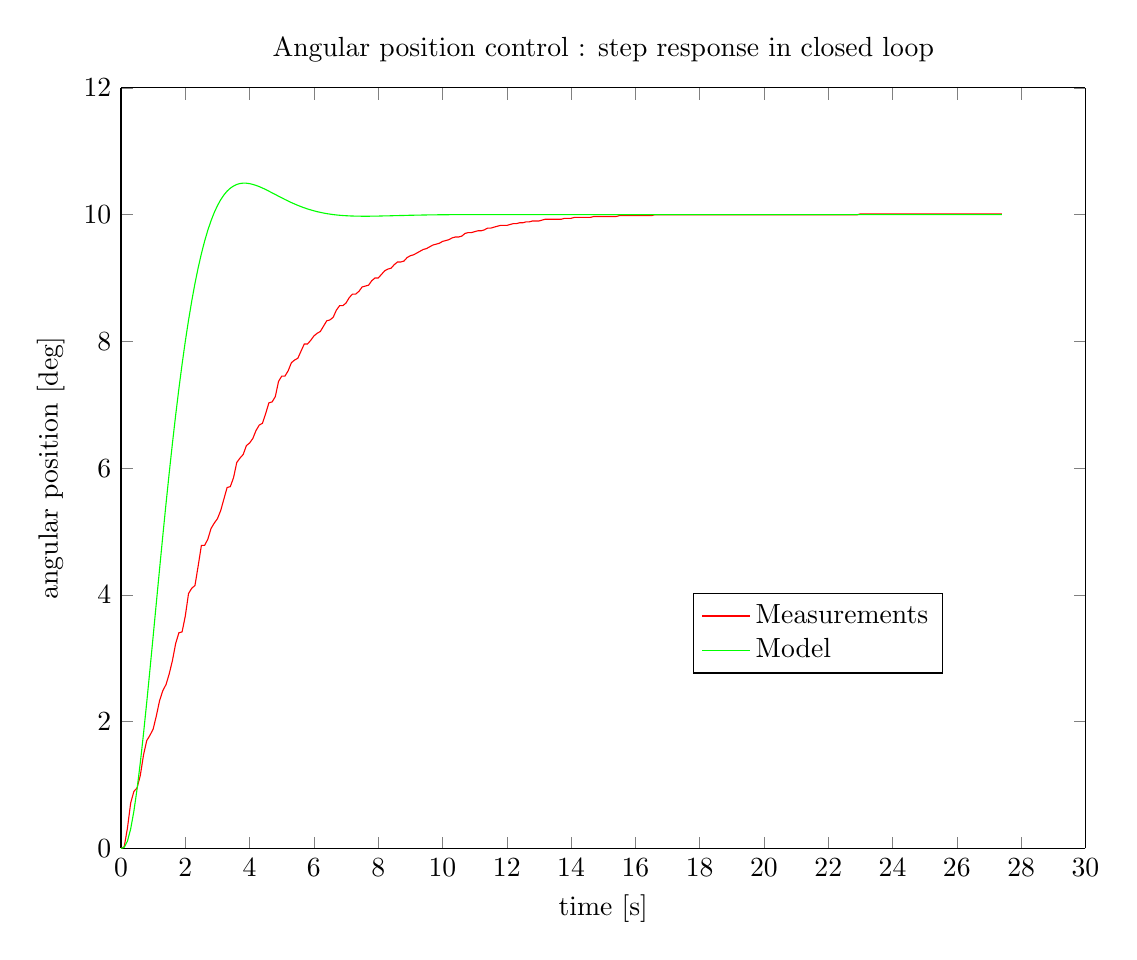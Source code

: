 % This file was created by matlab2tikz.
%
%The latest updates can be retrieved from
%  http://www.mathworks.com/matlabcentral/fileexchange/22022-matlab2tikz-matlab2tikz
%where you can also make suggestions and rate matlab2tikz.
%
\begin{tikzpicture}

\begin{axis}[%
width=4.822in,
height=3.803in,
at={(0.809in,0.513in)},
scale only axis,
separate axis lines,
every outer x axis line/.append style={black},
every x tick label/.append style={font=\color{black}},
xmin=0,
xmax=30,
xlabel={time [s]},
every outer y axis line/.append style={black},
every y tick label/.append style={font=\color{black}},
ymin=0,
ymax=12,
ylabel={angular position [deg]},
axis background/.style={fill=white},
title={Angular position control : step response in closed loop},
legend style={at={(0.593,0.23)},anchor=south west,legend cell align=left,align=left,draw=black}
]
\addplot [color=red,solid]
  table[row sep=crcr]{%
0	-0\\
0.1	0.028\\
0.2	0.323\\
0.3	0.717\\
0.4	0.9\\
0.5	0.956\\
0.6	1.153\\
0.7	1.477\\
0.8	1.702\\
0.9	1.786\\
1	1.884\\
1.1	2.095\\
1.2	2.334\\
1.3	2.489\\
1.4	2.587\\
1.5	2.756\\
1.6	2.967\\
1.7	3.234\\
1.8	3.403\\
1.9	3.417\\
2	3.67\\
2.1	4.022\\
2.2	4.106\\
2.3	4.148\\
2.4	4.458\\
2.5	4.781\\
2.6	4.781\\
2.7	4.88\\
2.8	5.048\\
2.9	5.133\\
3	5.203\\
3.1	5.33\\
3.2	5.513\\
3.3	5.695\\
3.4	5.709\\
3.5	5.85\\
3.6	6.089\\
3.7	6.159\\
3.8	6.216\\
3.9	6.356\\
4	6.398\\
4.1	6.469\\
4.2	6.595\\
4.3	6.68\\
4.4	6.708\\
4.5	6.862\\
4.6	7.031\\
4.7	7.045\\
4.8	7.13\\
4.9	7.369\\
5	7.453\\
5.1	7.453\\
5.2	7.537\\
5.3	7.664\\
5.4	7.706\\
5.5	7.734\\
5.6	7.847\\
5.7	7.959\\
5.8	7.959\\
5.9	8.016\\
6	8.086\\
6.1	8.128\\
6.2	8.156\\
6.3	8.241\\
6.4	8.325\\
6.5	8.339\\
6.6	8.381\\
6.7	8.494\\
6.8	8.564\\
6.9	8.564\\
7	8.606\\
7.1	8.691\\
7.2	8.747\\
7.3	8.747\\
7.4	8.789\\
7.5	8.859\\
7.6	8.873\\
7.7	8.887\\
7.8	8.958\\
7.9	9\\
8	9\\
8.1	9.056\\
8.2	9.113\\
8.3	9.141\\
8.4	9.155\\
8.5	9.211\\
8.6	9.253\\
8.7	9.253\\
8.8	9.267\\
8.9	9.323\\
9	9.352\\
9.1	9.366\\
9.2	9.394\\
9.3	9.422\\
9.4	9.45\\
9.5	9.464\\
9.6	9.492\\
9.7	9.52\\
9.8	9.534\\
9.9	9.548\\
10	9.577\\
10.1	9.591\\
10.2	9.605\\
10.3	9.633\\
10.4	9.647\\
10.5	9.647\\
10.6	9.661\\
10.7	9.703\\
10.8	9.717\\
10.9	9.717\\
11	9.731\\
11.1	9.745\\
11.2	9.745\\
11.3	9.759\\
11.4	9.787\\
11.5	9.787\\
11.6	9.802\\
11.7	9.816\\
11.8	9.83\\
11.9	9.83\\
12	9.83\\
12.1	9.844\\
12.2	9.858\\
12.3	9.858\\
12.4	9.872\\
12.5	9.872\\
12.6	9.886\\
12.7	9.886\\
12.8	9.9\\
12.9	9.9\\
13	9.9\\
13.1	9.914\\
13.2	9.928\\
13.3	9.928\\
13.4	9.928\\
13.5	9.928\\
13.6	9.928\\
13.7	9.928\\
13.8	9.942\\
13.9	9.942\\
14	9.942\\
14.1	9.956\\
14.2	9.956\\
14.3	9.956\\
14.4	9.956\\
14.5	9.956\\
14.6	9.956\\
14.7	9.97\\
14.8	9.97\\
14.9	9.97\\
15	9.97\\
15.1	9.97\\
15.2	9.97\\
15.3	9.97\\
15.4	9.97\\
15.5	9.984\\
15.6	9.984\\
15.7	9.984\\
15.8	9.984\\
15.9	9.984\\
16	9.984\\
16.1	9.984\\
16.2	9.984\\
16.3	9.984\\
16.4	9.984\\
16.5	9.984\\
16.6	9.998\\
16.7	9.998\\
16.8	9.998\\
16.9	9.998\\
17	9.998\\
17.1	9.998\\
17.2	9.998\\
17.3	9.998\\
17.4	9.998\\
17.5	9.998\\
17.6	9.998\\
17.7	9.998\\
17.8	9.998\\
17.9	9.998\\
18	9.998\\
18.1	9.998\\
18.2	9.998\\
18.3	9.998\\
18.4	9.998\\
18.5	9.998\\
18.6	9.998\\
18.7	9.998\\
18.8	9.998\\
18.9	9.998\\
19	9.998\\
19.1	9.998\\
19.2	9.998\\
19.3	9.998\\
19.4	9.998\\
19.5	9.998\\
19.6	9.998\\
19.7	9.998\\
19.8	9.998\\
19.9	9.998\\
20	9.998\\
20.1	9.998\\
20.2	9.998\\
20.3	9.998\\
20.4	9.998\\
20.5	9.998\\
20.6	9.998\\
20.7	9.998\\
20.8	9.998\\
20.9	9.998\\
21	9.998\\
21.1	9.998\\
21.2	9.998\\
21.3	9.998\\
21.4	9.998\\
21.5	9.998\\
21.6	9.998\\
21.7	9.998\\
21.8	9.998\\
21.9	9.998\\
22	9.998\\
22.1	9.998\\
22.2	9.998\\
22.3	9.998\\
22.4	9.998\\
22.5	9.998\\
22.6	9.998\\
22.7	9.998\\
22.8	9.998\\
22.9	9.998\\
23	10.012\\
23.1	10.012\\
23.2	10.012\\
23.3	10.012\\
23.4	10.012\\
23.5	10.012\\
23.6	10.012\\
23.7	10.012\\
23.8	10.012\\
23.9	10.012\\
24	10.012\\
24.1	10.012\\
24.2	10.012\\
24.3	10.012\\
24.4	10.012\\
24.5	10.012\\
24.6	10.012\\
24.7	10.012\\
24.8	10.012\\
24.9	10.012\\
25	10.012\\
25.1	10.012\\
25.2	10.012\\
25.3	10.012\\
25.4	10.012\\
25.5	10.012\\
25.6	10.012\\
25.7	10.012\\
25.8	10.012\\
25.9	10.012\\
26	10.012\\
26.1	10.012\\
26.2	10.012\\
26.3	10.012\\
26.4	10.012\\
26.5	10.012\\
26.6	10.012\\
26.7	10.012\\
26.8	10.012\\
26.9	10.012\\
27	10.012\\
27.1	10.012\\
27.2	10.012\\
27.3	10.012\\
27.4	10.012\\
};
\addlegendentry{Measurements};

\addplot [color=green,solid]
  table[row sep=crcr]{%
0	0\\
0.1	0.019\\
0.2	0.116\\
0.3	0.308\\
0.4	0.588\\
0.5	0.942\\
0.6	1.355\\
0.7	1.814\\
0.8	2.307\\
0.9	2.823\\
1	3.351\\
1.1	3.884\\
1.2	4.414\\
1.3	4.934\\
1.4	5.441\\
1.5	5.929\\
1.6	6.396\\
1.7	6.838\\
1.8	7.254\\
1.9	7.643\\
2	8.003\\
2.1	8.335\\
2.2	8.638\\
2.3	8.914\\
2.4	9.162\\
2.5	9.384\\
2.6	9.581\\
2.7	9.754\\
2.8	9.904\\
2.9	10.033\\
3	10.143\\
3.1	10.235\\
3.2	10.31\\
3.3	10.371\\
3.4	10.417\\
3.5	10.452\\
3.6	10.476\\
3.7	10.491\\
3.8	10.497\\
3.9	10.496\\
4	10.489\\
4.1	10.477\\
4.2	10.461\\
4.3	10.442\\
4.4	10.42\\
4.5	10.396\\
4.6	10.37\\
4.7	10.344\\
4.8	10.318\\
4.9	10.291\\
5	10.265\\
5.1	10.239\\
5.2	10.214\\
5.3	10.19\\
5.4	10.168\\
5.5	10.146\\
5.6	10.126\\
5.7	10.108\\
5.8	10.09\\
5.9	10.075\\
6	10.06\\
6.1	10.047\\
6.2	10.036\\
6.3	10.025\\
6.4	10.016\\
6.5	10.008\\
6.6	10.001\\
6.7	9.995\\
6.8	9.99\\
6.9	9.986\\
7	9.983\\
7.1	9.98\\
7.2	9.978\\
7.3	9.977\\
7.4	9.976\\
7.5	9.975\\
7.6	9.975\\
7.7	9.975\\
7.8	9.976\\
7.9	9.977\\
8	9.977\\
8.1	9.979\\
8.2	9.98\\
8.3	9.981\\
8.4	9.982\\
8.5	9.984\\
8.6	9.985\\
8.7	9.986\\
8.8	9.987\\
8.9	9.989\\
9	9.99\\
9.1	9.991\\
9.2	9.992\\
9.3	9.993\\
9.4	9.994\\
9.5	9.995\\
9.6	9.996\\
9.7	9.997\\
9.8	9.997\\
9.9	9.998\\
10	9.999\\
10.1	9.999\\
10.2	9.999\\
10.3	10.0\\
10.4	10.0\\
10.5	10.0\\
10.6	10.001\\
10.7	10.001\\
10.8	10.001\\
10.9	10.001\\
11	10.001\\
11.1	10.001\\
11.2	10.001\\
11.3	10.001\\
11.4	10.001\\
11.5	10.001\\
11.6	10.001\\
11.7	10.001\\
11.8	10.001\\
11.9	10.001\\
12	10.001\\
12.1	10.001\\
12.2	10.001\\
12.3	10.001\\
12.4	10.001\\
12.5	10.001\\
12.6	10.001\\
12.7	10.001\\
12.8	10.0\\
12.9	10.0\\
13	10.0\\
13.1	10.0\\
13.2	10.0\\
13.3	10.0\\
13.4	10.0\\
13.5	10.0\\
13.6	10.0\\
13.7	10.0\\
13.8	10.0\\
13.9	10.0\\
14	10.0\\
14.1	10.0\\
14.2	10.0\\
14.3	10.0\\
14.4	10.0\\
14.5	10.0\\
14.6	10.0\\
14.7	10.0\\
14.8	10.0\\
14.9	10.0\\
15	10.0\\
15.1	10.0\\
15.2	10.0\\
15.3	10.0\\
15.4	10.0\\
15.5	10.0\\
15.6	10.0\\
15.7	10.0\\
15.8	10.0\\
15.9	10.0\\
16	10.0\\
16.1	10.0\\
16.2	10.0\\
16.3	10.0\\
16.4	10.0\\
16.5	10.0\\
16.6	10.0\\
16.7	10.0\\
16.8	10.0\\
16.9	10.0\\
17	10.0\\
17.1	10.0\\
17.2	10.0\\
17.3	10.0\\
17.4	10.0\\
17.5	10.0\\
17.6	10.0\\
17.7	10.0\\
17.8	10.0\\
17.9	10.0\\
18	10.0\\
18.1	10.0\\
18.2	10.0\\
18.3	10.0\\
18.4	10.0\\
18.5	10.0\\
18.6	10.0\\
18.7	10.0\\
18.8	10.0\\
18.9	10.0\\
19	10.0\\
19.1	10.0\\
19.2	10.0\\
19.3	10.0\\
19.4	10.0\\
19.5	10.0\\
19.6	10.0\\
19.7	10.0\\
19.8	10.0\\
19.9	10.0\\
20	10.0\\
20.1	10.0\\
20.2	10.0\\
20.3	10.0\\
20.4	10.0\\
20.5	10.0\\
20.6	10.0\\
20.7	10.0\\
20.8	10.0\\
20.9	10.0\\
21	10.0\\
21.1	10.0\\
21.2	10.0\\
21.3	10.0\\
21.4	10.0\\
21.5	10.0\\
21.6	10.0\\
21.7	10.0\\
21.8	10.0\\
21.9	10.0\\
22	10.0\\
22.1	10.0\\
22.2	10.0\\
22.3	10.0\\
22.4	10.0\\
22.5	10.0\\
22.6	10.0\\
22.7	10.0\\
22.8	10.0\\
22.9	10.0\\
23	10.0\\
23.1	10.0\\
23.2	10.0\\
23.3	10.0\\
23.4	10.0\\
23.5	10.0\\
23.6	10.0\\
23.7	10.0\\
23.8	10.0\\
23.9	10.0\\
24	10.0\\
24.1	10.0\\
24.2	10.0\\
24.3	10.0\\
24.4	10.0\\
24.5	10.0\\
24.6	10.0\\
24.7	10.0\\
24.8	10.0\\
24.9	10.0\\
25	10.0\\
25.1	10.0\\
25.2	10.0\\
25.3	10.0\\
25.4	10.0\\
25.5	10.0\\
25.6	10.0\\
25.7	10.0\\
25.8	10.0\\
25.9	10.0\\
26	10.0\\
26.1	10.0\\
26.2	10.0\\
26.3	10.0\\
26.4	10.0\\
26.5	10.0\\
26.6	10.0\\
26.7	10.0\\
26.8	10.0\\
26.9	10.0\\
27	10.0\\
27.1	10.0\\
27.2	10.0\\
27.3	10.0\\
27.4	10.0\\
};
\addlegendentry{Model};

\end{axis}
\end{tikzpicture}%